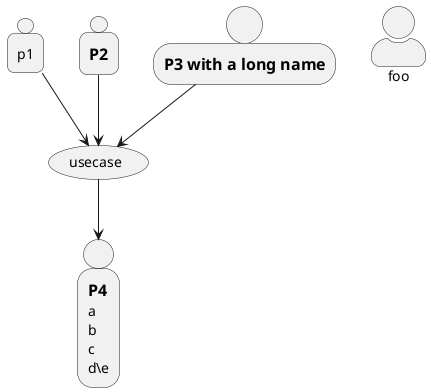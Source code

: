 {
  "sha1": "qwef75bu7pyiv0totrkxnaqbk9dakzk",
  "insertion": {
    "when": "2024-06-04T17:28:43.008Z",
    "url": "https://twitter.com/simonbrown/status/1377927953170976771",
    "user": "plantuml@gmail.com"
  }
}
@startuml
skinparam actorStyle awesome

usecase usecase
person p1
person "==P2" as p2
person "==P3 with a long name" as p3
person "==P4\na\nb\nc\nd\e" as p4

p1 --> usecase
p2 --> usecase
p3 --> usecase

usecase --> p4

actor foo

@enduml
